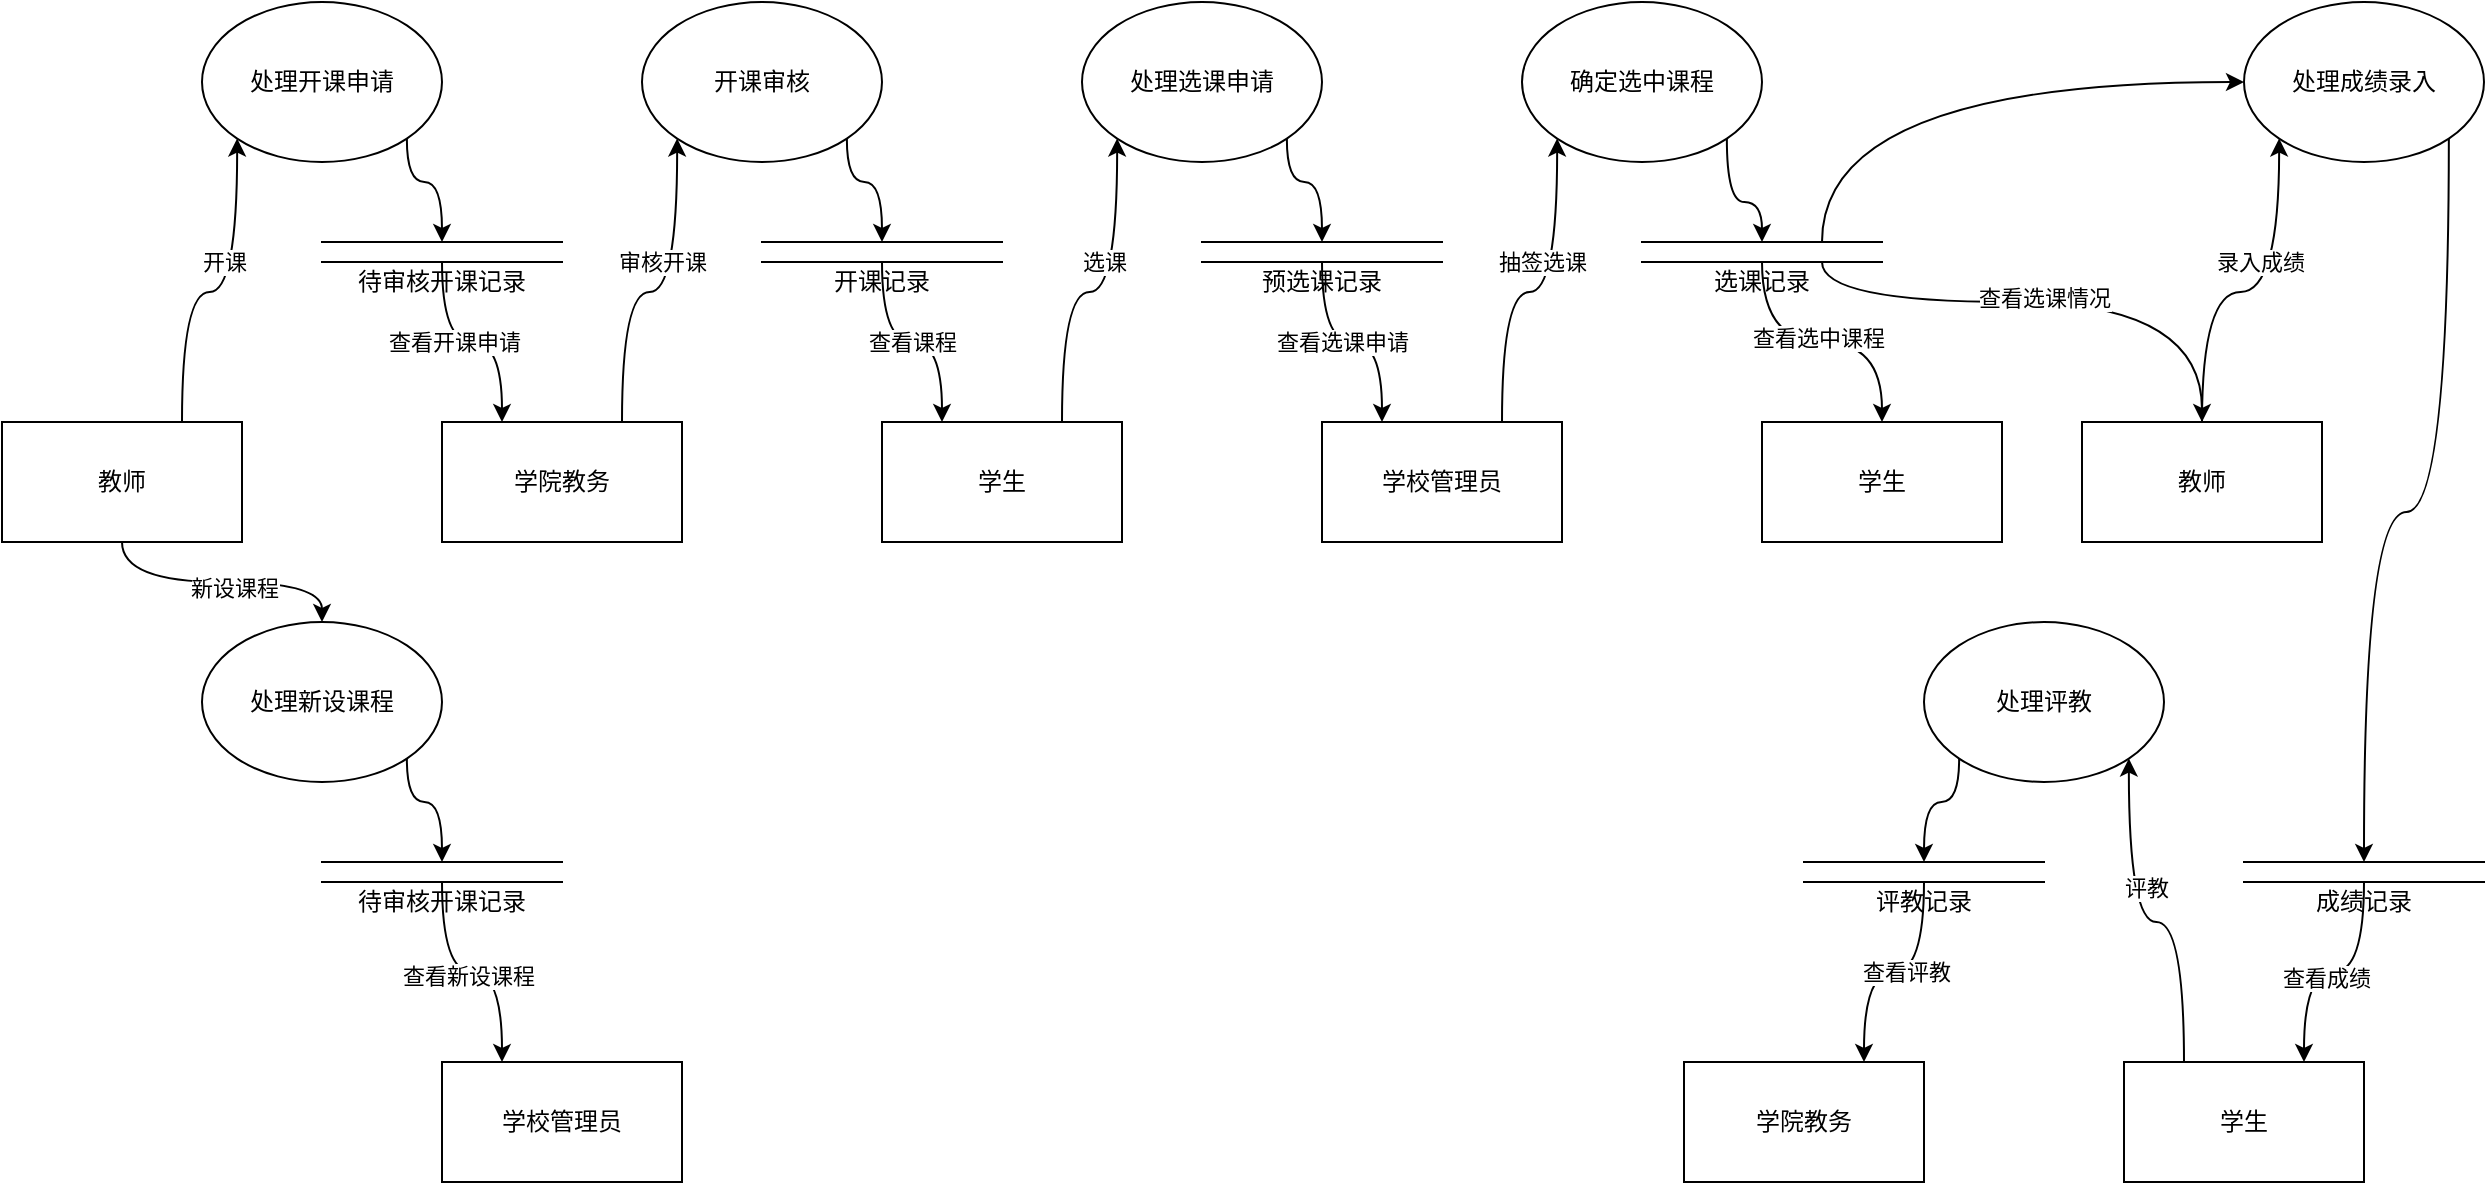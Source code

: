 <mxfile version="24.7.17">
  <diagram id="C5RBs43oDa-KdzZeNtuy" name="Page-1">
    <mxGraphModel dx="1194" dy="824" grid="1" gridSize="10" guides="1" tooltips="1" connect="1" arrows="1" fold="1" page="1" pageScale="1" pageWidth="1169" pageHeight="827" math="0" shadow="0">
      <root>
        <mxCell id="WIyWlLk6GJQsqaUBKTNV-0" />
        <mxCell id="WIyWlLk6GJQsqaUBKTNV-1" parent="WIyWlLk6GJQsqaUBKTNV-0" />
        <mxCell id="w6sRyr5rk-wQDd2xxj7X-36" style="edgeStyle=orthogonalEdgeStyle;rounded=0;orthogonalLoop=1;jettySize=auto;html=1;exitX=1;exitY=1;exitDx=0;exitDy=0;entryX=0.5;entryY=0;entryDx=0;entryDy=0;curved=1;fontFamily=宋体-简;" parent="WIyWlLk6GJQsqaUBKTNV-1" source="w6sRyr5rk-wQDd2xxj7X-29" target="w6sRyr5rk-wQDd2xxj7X-34" edge="1">
          <mxGeometry relative="1" as="geometry">
            <Array as="points">
              <mxPoint x="242" y="130" />
              <mxPoint x="260" y="130" />
            </Array>
          </mxGeometry>
        </mxCell>
        <mxCell id="w6sRyr5rk-wQDd2xxj7X-30" value="开课审核" style="ellipse;whiteSpace=wrap;html=1;fontFamily=宋体-简;" parent="WIyWlLk6GJQsqaUBKTNV-1" vertex="1">
          <mxGeometry x="360" y="40" width="120" height="80" as="geometry" />
        </mxCell>
        <mxCell id="w6sRyr5rk-wQDd2xxj7X-34" value="&lt;div&gt;&lt;br&gt;&lt;/div&gt;&lt;div&gt;&lt;br&gt;&lt;/div&gt;&lt;div&gt;待审核开课记录&lt;/div&gt;" style="shape=partialRectangle;whiteSpace=wrap;html=1;left=0;right=0;fillColor=none;fontFamily=宋体-简;" parent="WIyWlLk6GJQsqaUBKTNV-1" vertex="1">
          <mxGeometry x="200" y="160" width="120" height="10" as="geometry" />
        </mxCell>
        <mxCell id="w6sRyr5rk-wQDd2xxj7X-56" style="edgeStyle=orthogonalEdgeStyle;rounded=0;orthogonalLoop=1;jettySize=auto;html=1;exitX=0.5;exitY=1;exitDx=0;exitDy=0;entryX=0.25;entryY=0;entryDx=0;entryDy=0;curved=1;fontFamily=宋体-简;" parent="WIyWlLk6GJQsqaUBKTNV-1" source="w6sRyr5rk-wQDd2xxj7X-42" target="w6sRyr5rk-wQDd2xxj7X-55" edge="1">
          <mxGeometry relative="1" as="geometry" />
        </mxCell>
        <mxCell id="w6sRyr5rk-wQDd2xxj7X-58" value="查看课程" style="edgeLabel;html=1;align=center;verticalAlign=middle;resizable=0;points=[];fontFamily=宋体-简;" parent="w6sRyr5rk-wQDd2xxj7X-56" vertex="1" connectable="0">
          <mxGeometry relative="1" as="geometry">
            <mxPoint as="offset" />
          </mxGeometry>
        </mxCell>
        <mxCell id="w6sRyr5rk-wQDd2xxj7X-42" value="&lt;div&gt;&lt;br&gt;&lt;/div&gt;&lt;div&gt;&lt;br&gt;&lt;/div&gt;&lt;div&gt;开课记录&lt;/div&gt;" style="shape=partialRectangle;whiteSpace=wrap;html=1;left=0;right=0;fillColor=none;fontFamily=宋体-简;" parent="WIyWlLk6GJQsqaUBKTNV-1" vertex="1">
          <mxGeometry x="420" y="160" width="120" height="10" as="geometry" />
        </mxCell>
        <mxCell id="w6sRyr5rk-wQDd2xxj7X-44" value="学院教务" style="rounded=0;whiteSpace=wrap;html=1;fontFamily=宋体-简;" parent="WIyWlLk6GJQsqaUBKTNV-1" vertex="1">
          <mxGeometry x="260" y="250" width="120" height="60" as="geometry" />
        </mxCell>
        <mxCell id="w6sRyr5rk-wQDd2xxj7X-45" style="edgeStyle=orthogonalEdgeStyle;rounded=0;orthogonalLoop=1;jettySize=auto;html=1;exitX=0.75;exitY=0;exitDx=0;exitDy=0;entryX=0;entryY=1;entryDx=0;entryDy=0;curved=1;fontFamily=宋体-简;" parent="WIyWlLk6GJQsqaUBKTNV-1" source="w6sRyr5rk-wQDd2xxj7X-44" target="w6sRyr5rk-wQDd2xxj7X-30" edge="1">
          <mxGeometry relative="1" as="geometry" />
        </mxCell>
        <mxCell id="w6sRyr5rk-wQDd2xxj7X-46" value="审核开课" style="edgeLabel;html=1;align=center;verticalAlign=middle;resizable=0;points=[];fontFamily=宋体-简;" parent="w6sRyr5rk-wQDd2xxj7X-45" vertex="1" connectable="0">
          <mxGeometry x="0.143" y="6" relative="1" as="geometry">
            <mxPoint x="-2" y="-11" as="offset" />
          </mxGeometry>
        </mxCell>
        <mxCell id="w6sRyr5rk-wQDd2xxj7X-47" style="edgeStyle=orthogonalEdgeStyle;rounded=0;orthogonalLoop=1;jettySize=auto;html=1;exitX=0.5;exitY=1;exitDx=0;exitDy=0;entryX=0.25;entryY=0;entryDx=0;entryDy=0;curved=1;fontFamily=宋体-简;" parent="WIyWlLk6GJQsqaUBKTNV-1" source="w6sRyr5rk-wQDd2xxj7X-34" target="w6sRyr5rk-wQDd2xxj7X-44" edge="1">
          <mxGeometry relative="1" as="geometry" />
        </mxCell>
        <mxCell id="w6sRyr5rk-wQDd2xxj7X-51" value="查看开课申请" style="edgeLabel;html=1;align=center;verticalAlign=middle;resizable=0;points=[];fontFamily=宋体-简;" parent="w6sRyr5rk-wQDd2xxj7X-47" vertex="1" connectable="0">
          <mxGeometry relative="1" as="geometry">
            <mxPoint x="-9" as="offset" />
          </mxGeometry>
        </mxCell>
        <mxCell id="w6sRyr5rk-wQDd2xxj7X-61" style="edgeStyle=orthogonalEdgeStyle;rounded=0;orthogonalLoop=1;jettySize=auto;html=1;exitX=0.75;exitY=0;exitDx=0;exitDy=0;entryX=0;entryY=1;entryDx=0;entryDy=0;curved=1;fontFamily=宋体-简;" parent="WIyWlLk6GJQsqaUBKTNV-1" source="w6sRyr5rk-wQDd2xxj7X-55" target="w6sRyr5rk-wQDd2xxj7X-60" edge="1">
          <mxGeometry relative="1" as="geometry" />
        </mxCell>
        <mxCell id="e8BeMELJpszKNNS3v1wj-13" value="选课" style="edgeLabel;html=1;align=center;verticalAlign=middle;resizable=0;points=[];fontFamily=宋体-简;" parent="w6sRyr5rk-wQDd2xxj7X-61" vertex="1" connectable="0">
          <mxGeometry x="-0.027" y="5" relative="1" as="geometry">
            <mxPoint x="3" y="-10" as="offset" />
          </mxGeometry>
        </mxCell>
        <mxCell id="w6sRyr5rk-wQDd2xxj7X-55" value="学生" style="rounded=0;whiteSpace=wrap;html=1;fontFamily=宋体-简;" parent="WIyWlLk6GJQsqaUBKTNV-1" vertex="1">
          <mxGeometry x="480" y="250" width="120" height="60" as="geometry" />
        </mxCell>
        <mxCell id="w6sRyr5rk-wQDd2xxj7X-64" style="edgeStyle=orthogonalEdgeStyle;rounded=0;orthogonalLoop=1;jettySize=auto;html=1;exitX=0.5;exitY=1;exitDx=0;exitDy=0;entryX=0.25;entryY=0;entryDx=0;entryDy=0;curved=1;fontFamily=宋体-简;" parent="WIyWlLk6GJQsqaUBKTNV-1" source="w6sRyr5rk-wQDd2xxj7X-59" target="w6sRyr5rk-wQDd2xxj7X-63" edge="1">
          <mxGeometry relative="1" as="geometry" />
        </mxCell>
        <mxCell id="w6sRyr5rk-wQDd2xxj7X-65" value="查看选课申请" style="edgeLabel;html=1;align=center;verticalAlign=middle;resizable=0;points=[];fontFamily=宋体-简;" parent="w6sRyr5rk-wQDd2xxj7X-64" vertex="1" connectable="0">
          <mxGeometry relative="1" as="geometry">
            <mxPoint x="-5" as="offset" />
          </mxGeometry>
        </mxCell>
        <mxCell id="w6sRyr5rk-wQDd2xxj7X-59" value="&lt;div&gt;&lt;br&gt;&lt;/div&gt;&lt;div&gt;&lt;br&gt;&lt;/div&gt;&lt;div&gt;预选课记录&lt;/div&gt;" style="shape=partialRectangle;whiteSpace=wrap;html=1;left=0;right=0;fillColor=none;fontFamily=宋体-简;" parent="WIyWlLk6GJQsqaUBKTNV-1" vertex="1">
          <mxGeometry x="640" y="160" width="120" height="10" as="geometry" />
        </mxCell>
        <mxCell id="w6sRyr5rk-wQDd2xxj7X-62" style="edgeStyle=orthogonalEdgeStyle;rounded=0;orthogonalLoop=1;jettySize=auto;html=1;exitX=1;exitY=1;exitDx=0;exitDy=0;entryX=0.5;entryY=0;entryDx=0;entryDy=0;curved=1;fontFamily=宋体-简;" parent="WIyWlLk6GJQsqaUBKTNV-1" source="w6sRyr5rk-wQDd2xxj7X-60" target="w6sRyr5rk-wQDd2xxj7X-59" edge="1">
          <mxGeometry relative="1" as="geometry">
            <Array as="points">
              <mxPoint x="682" y="130" />
              <mxPoint x="700" y="130" />
            </Array>
          </mxGeometry>
        </mxCell>
        <mxCell id="w6sRyr5rk-wQDd2xxj7X-60" value="处理选课申请" style="ellipse;whiteSpace=wrap;html=1;fontFamily=宋体-简;" parent="WIyWlLk6GJQsqaUBKTNV-1" vertex="1">
          <mxGeometry x="580" y="40" width="120" height="80" as="geometry" />
        </mxCell>
        <mxCell id="w6sRyr5rk-wQDd2xxj7X-69" style="edgeStyle=orthogonalEdgeStyle;rounded=0;orthogonalLoop=1;jettySize=auto;html=1;exitX=0.75;exitY=0;exitDx=0;exitDy=0;entryX=0;entryY=1;entryDx=0;entryDy=0;curved=1;fontFamily=宋体-简;" parent="WIyWlLk6GJQsqaUBKTNV-1" source="w6sRyr5rk-wQDd2xxj7X-63" target="w6sRyr5rk-wQDd2xxj7X-68" edge="1">
          <mxGeometry relative="1" as="geometry" />
        </mxCell>
        <mxCell id="w6sRyr5rk-wQDd2xxj7X-70" value="抽签选课" style="edgeLabel;html=1;align=center;verticalAlign=middle;resizable=0;points=[];fontFamily=宋体-简;" parent="w6sRyr5rk-wQDd2xxj7X-69" vertex="1" connectable="0">
          <mxGeometry x="-0.213" relative="1" as="geometry">
            <mxPoint x="18" y="-15" as="offset" />
          </mxGeometry>
        </mxCell>
        <mxCell id="w6sRyr5rk-wQDd2xxj7X-63" value="学校管理员" style="rounded=0;whiteSpace=wrap;html=1;fontFamily=宋体-简;" parent="WIyWlLk6GJQsqaUBKTNV-1" vertex="1">
          <mxGeometry x="700" y="250" width="120" height="60" as="geometry" />
        </mxCell>
        <mxCell id="w6sRyr5rk-wQDd2xxj7X-72" style="edgeStyle=orthogonalEdgeStyle;rounded=0;orthogonalLoop=1;jettySize=auto;html=1;exitX=1;exitY=1;exitDx=0;exitDy=0;entryX=0.5;entryY=0;entryDx=0;entryDy=0;curved=1;fontFamily=宋体-简;" parent="WIyWlLk6GJQsqaUBKTNV-1" source="w6sRyr5rk-wQDd2xxj7X-68" target="w6sRyr5rk-wQDd2xxj7X-71" edge="1">
          <mxGeometry relative="1" as="geometry" />
        </mxCell>
        <mxCell id="w6sRyr5rk-wQDd2xxj7X-68" value="确定选中课程" style="ellipse;whiteSpace=wrap;html=1;fontFamily=宋体-简;" parent="WIyWlLk6GJQsqaUBKTNV-1" vertex="1">
          <mxGeometry x="800" y="40" width="120" height="80" as="geometry" />
        </mxCell>
        <mxCell id="w6sRyr5rk-wQDd2xxj7X-107" style="edgeStyle=orthogonalEdgeStyle;rounded=0;orthogonalLoop=1;jettySize=auto;html=1;exitX=0.75;exitY=0;exitDx=0;exitDy=0;entryX=0;entryY=0.5;entryDx=0;entryDy=0;curved=1;fontFamily=宋体-简;" parent="WIyWlLk6GJQsqaUBKTNV-1" source="w6sRyr5rk-wQDd2xxj7X-71" target="w6sRyr5rk-wQDd2xxj7X-103" edge="1">
          <mxGeometry relative="1" as="geometry" />
        </mxCell>
        <mxCell id="w6sRyr5rk-wQDd2xxj7X-109" style="edgeStyle=orthogonalEdgeStyle;rounded=0;orthogonalLoop=1;jettySize=auto;html=1;exitX=0.5;exitY=1;exitDx=0;exitDy=0;entryX=0.5;entryY=0;entryDx=0;entryDy=0;curved=1;fontFamily=宋体-简;" parent="WIyWlLk6GJQsqaUBKTNV-1" source="w6sRyr5rk-wQDd2xxj7X-71" target="w6sRyr5rk-wQDd2xxj7X-108" edge="1">
          <mxGeometry relative="1" as="geometry" />
        </mxCell>
        <mxCell id="w6sRyr5rk-wQDd2xxj7X-110" value="查看选中课程" style="edgeLabel;html=1;align=center;verticalAlign=middle;resizable=0;points=[];fontFamily=宋体-简;" parent="w6sRyr5rk-wQDd2xxj7X-109" vertex="1" connectable="0">
          <mxGeometry x="-0.029" y="2" relative="1" as="geometry">
            <mxPoint as="offset" />
          </mxGeometry>
        </mxCell>
        <mxCell id="w6sRyr5rk-wQDd2xxj7X-71" value="&lt;div&gt;&lt;br&gt;&lt;/div&gt;&lt;div&gt;&lt;br&gt;&lt;/div&gt;&lt;div&gt;选课记录&lt;/div&gt;" style="shape=partialRectangle;whiteSpace=wrap;html=1;left=0;right=0;fillColor=none;fontFamily=宋体-简;" parent="WIyWlLk6GJQsqaUBKTNV-1" vertex="1">
          <mxGeometry x="860" y="160" width="120" height="10" as="geometry" />
        </mxCell>
        <mxCell id="w6sRyr5rk-wQDd2xxj7X-29" value="处理开课申请" style="ellipse;whiteSpace=wrap;html=1;fontFamily=宋体-简;" parent="WIyWlLk6GJQsqaUBKTNV-1" vertex="1">
          <mxGeometry x="140" y="40" width="120" height="80" as="geometry" />
        </mxCell>
        <mxCell id="w6sRyr5rk-wQDd2xxj7X-76" style="edgeStyle=orthogonalEdgeStyle;rounded=0;orthogonalLoop=1;jettySize=auto;html=1;exitX=0.75;exitY=0;exitDx=0;exitDy=0;entryX=0;entryY=1;entryDx=0;entryDy=0;curved=1;fontFamily=宋体-简;" parent="WIyWlLk6GJQsqaUBKTNV-1" source="w6sRyr5rk-wQDd2xxj7X-75" target="w6sRyr5rk-wQDd2xxj7X-29" edge="1">
          <mxGeometry relative="1" as="geometry" />
        </mxCell>
        <mxCell id="w6sRyr5rk-wQDd2xxj7X-77" value="开课" style="edgeLabel;html=1;align=center;verticalAlign=middle;resizable=0;points=[];fontFamily=宋体-简;" parent="w6sRyr5rk-wQDd2xxj7X-76" vertex="1" connectable="0">
          <mxGeometry x="0.045" y="2" relative="1" as="geometry">
            <mxPoint x="-3" y="-13" as="offset" />
          </mxGeometry>
        </mxCell>
        <mxCell id="w6sRyr5rk-wQDd2xxj7X-75" value="教师" style="rounded=0;whiteSpace=wrap;html=1;fontFamily=宋体-简;" parent="WIyWlLk6GJQsqaUBKTNV-1" vertex="1">
          <mxGeometry x="40" y="250" width="120" height="60" as="geometry" />
        </mxCell>
        <mxCell id="w6sRyr5rk-wQDd2xxj7X-78" style="edgeStyle=orthogonalEdgeStyle;rounded=0;orthogonalLoop=1;jettySize=auto;html=1;exitX=1;exitY=1;exitDx=0;exitDy=0;entryX=0.5;entryY=0;entryDx=0;entryDy=0;curved=1;fontFamily=宋体-简;" parent="WIyWlLk6GJQsqaUBKTNV-1" source="w6sRyr5rk-wQDd2xxj7X-103" target="w6sRyr5rk-wQDd2xxj7X-81" edge="1">
          <mxGeometry relative="1" as="geometry" />
        </mxCell>
        <mxCell id="w6sRyr5rk-wQDd2xxj7X-79" style="edgeStyle=orthogonalEdgeStyle;rounded=0;orthogonalLoop=1;jettySize=auto;html=1;exitX=0;exitY=1;exitDx=0;exitDy=0;entryX=0.5;entryY=0;entryDx=0;entryDy=0;curved=1;fontFamily=宋体-简;" parent="WIyWlLk6GJQsqaUBKTNV-1" source="w6sRyr5rk-wQDd2xxj7X-80" target="w6sRyr5rk-wQDd2xxj7X-84" edge="1">
          <mxGeometry relative="1" as="geometry">
            <Array as="points">
              <mxPoint x="1019" y="440" />
              <mxPoint x="1001" y="440" />
            </Array>
          </mxGeometry>
        </mxCell>
        <mxCell id="w6sRyr5rk-wQDd2xxj7X-80" value="处理评教" style="ellipse;whiteSpace=wrap;html=1;fontFamily=宋体-简;" parent="WIyWlLk6GJQsqaUBKTNV-1" vertex="1">
          <mxGeometry x="1001" y="350" width="120" height="80" as="geometry" />
        </mxCell>
        <mxCell id="w6sRyr5rk-wQDd2xxj7X-81" value="&lt;div&gt;&lt;br&gt;&lt;/div&gt;&lt;div&gt;&lt;br&gt;&lt;/div&gt;&lt;div&gt;成绩记录&lt;/div&gt;" style="shape=partialRectangle;whiteSpace=wrap;html=1;left=0;right=0;fillColor=none;fontFamily=宋体-简;" parent="WIyWlLk6GJQsqaUBKTNV-1" vertex="1">
          <mxGeometry x="1161" y="470" width="120" height="10" as="geometry" />
        </mxCell>
        <mxCell id="w6sRyr5rk-wQDd2xxj7X-82" style="edgeStyle=orthogonalEdgeStyle;rounded=0;orthogonalLoop=1;jettySize=auto;html=1;exitX=0.5;exitY=1;exitDx=0;exitDy=0;entryX=0.75;entryY=0;entryDx=0;entryDy=0;curved=1;fontFamily=宋体-简;" parent="WIyWlLk6GJQsqaUBKTNV-1" source="w6sRyr5rk-wQDd2xxj7X-84" target="w6sRyr5rk-wQDd2xxj7X-91" edge="1">
          <mxGeometry relative="1" as="geometry" />
        </mxCell>
        <mxCell id="w6sRyr5rk-wQDd2xxj7X-83" value="查看评教" style="edgeLabel;html=1;align=center;verticalAlign=middle;resizable=0;points=[];fontFamily=宋体-简;" parent="w6sRyr5rk-wQDd2xxj7X-82" vertex="1" connectable="0">
          <mxGeometry x="-0.1" relative="1" as="geometry">
            <mxPoint as="offset" />
          </mxGeometry>
        </mxCell>
        <mxCell id="w6sRyr5rk-wQDd2xxj7X-84" value="&lt;div&gt;&lt;br&gt;&lt;/div&gt;&lt;div&gt;&lt;br&gt;&lt;/div&gt;&lt;div&gt;评教记录&lt;/div&gt;" style="shape=partialRectangle;whiteSpace=wrap;html=1;left=0;right=0;fillColor=none;fontFamily=宋体-简;" parent="WIyWlLk6GJQsqaUBKTNV-1" vertex="1">
          <mxGeometry x="941" y="470" width="120" height="10" as="geometry" />
        </mxCell>
        <mxCell id="w6sRyr5rk-wQDd2xxj7X-85" value="学生" style="rounded=0;whiteSpace=wrap;html=1;fontFamily=宋体-简;" parent="WIyWlLk6GJQsqaUBKTNV-1" vertex="1">
          <mxGeometry x="1101" y="570" width="120" height="60" as="geometry" />
        </mxCell>
        <mxCell id="w6sRyr5rk-wQDd2xxj7X-86" style="edgeStyle=orthogonalEdgeStyle;rounded=0;orthogonalLoop=1;jettySize=auto;html=1;exitX=0.25;exitY=0;exitDx=0;exitDy=0;entryX=1;entryY=1;entryDx=0;entryDy=0;curved=1;fontFamily=宋体-简;" parent="WIyWlLk6GJQsqaUBKTNV-1" source="w6sRyr5rk-wQDd2xxj7X-85" target="w6sRyr5rk-wQDd2xxj7X-80" edge="1">
          <mxGeometry relative="1" as="geometry">
            <mxPoint x="851" y="550" as="sourcePoint" />
          </mxGeometry>
        </mxCell>
        <mxCell id="w6sRyr5rk-wQDd2xxj7X-87" value="评教" style="edgeLabel;html=1;align=center;verticalAlign=middle;resizable=0;points=[];fontFamily=宋体-简;" parent="w6sRyr5rk-wQDd2xxj7X-86" vertex="1" connectable="0">
          <mxGeometry x="0.143" y="6" relative="1" as="geometry">
            <mxPoint x="14" y="-12" as="offset" />
          </mxGeometry>
        </mxCell>
        <mxCell id="w6sRyr5rk-wQDd2xxj7X-88" style="edgeStyle=orthogonalEdgeStyle;rounded=0;orthogonalLoop=1;jettySize=auto;html=1;exitX=0.5;exitY=1;exitDx=0;exitDy=0;curved=1;fontFamily=宋体-简;entryX=0.75;entryY=0;entryDx=0;entryDy=0;" parent="WIyWlLk6GJQsqaUBKTNV-1" source="w6sRyr5rk-wQDd2xxj7X-81" target="w6sRyr5rk-wQDd2xxj7X-85" edge="1">
          <mxGeometry relative="1" as="geometry">
            <mxPoint x="1143" y="559" as="targetPoint" />
          </mxGeometry>
        </mxCell>
        <mxCell id="w6sRyr5rk-wQDd2xxj7X-89" value="查看成绩" style="edgeLabel;html=1;align=center;verticalAlign=middle;resizable=0;points=[];fontFamily=宋体-简;" parent="w6sRyr5rk-wQDd2xxj7X-88" vertex="1" connectable="0">
          <mxGeometry x="0.076" y="3" relative="1" as="geometry">
            <mxPoint as="offset" />
          </mxGeometry>
        </mxCell>
        <mxCell id="w6sRyr5rk-wQDd2xxj7X-91" value="学院教务" style="rounded=0;whiteSpace=wrap;html=1;fontFamily=宋体-简;" parent="WIyWlLk6GJQsqaUBKTNV-1" vertex="1">
          <mxGeometry x="881" y="570" width="120" height="60" as="geometry" />
        </mxCell>
        <mxCell id="w6sRyr5rk-wQDd2xxj7X-103" value="处理成绩录入" style="ellipse;whiteSpace=wrap;html=1;fontFamily=宋体-简;" parent="WIyWlLk6GJQsqaUBKTNV-1" vertex="1">
          <mxGeometry x="1161" y="40" width="120" height="80" as="geometry" />
        </mxCell>
        <mxCell id="w6sRyr5rk-wQDd2xxj7X-104" style="edgeStyle=orthogonalEdgeStyle;rounded=0;orthogonalLoop=1;jettySize=auto;html=1;exitX=0.5;exitY=0;exitDx=0;exitDy=0;entryX=0;entryY=1;entryDx=0;entryDy=0;curved=1;fontFamily=宋体-简;" parent="WIyWlLk6GJQsqaUBKTNV-1" source="w6sRyr5rk-wQDd2xxj7X-106" target="w6sRyr5rk-wQDd2xxj7X-103" edge="1">
          <mxGeometry relative="1" as="geometry" />
        </mxCell>
        <mxCell id="w6sRyr5rk-wQDd2xxj7X-105" value="录入成绩" style="edgeLabel;html=1;align=center;verticalAlign=middle;resizable=0;points=[];fontFamily=宋体-简;" parent="w6sRyr5rk-wQDd2xxj7X-104" vertex="1" connectable="0">
          <mxGeometry x="0.045" y="2" relative="1" as="geometry">
            <mxPoint y="-13" as="offset" />
          </mxGeometry>
        </mxCell>
        <mxCell id="w6sRyr5rk-wQDd2xxj7X-106" value="教师" style="rounded=0;whiteSpace=wrap;html=1;fontFamily=宋体-简;" parent="WIyWlLk6GJQsqaUBKTNV-1" vertex="1">
          <mxGeometry x="1080" y="250" width="120" height="60" as="geometry" />
        </mxCell>
        <mxCell id="w6sRyr5rk-wQDd2xxj7X-108" value="学生" style="rounded=0;whiteSpace=wrap;html=1;fontFamily=宋体-简;" parent="WIyWlLk6GJQsqaUBKTNV-1" vertex="1">
          <mxGeometry x="920" y="250" width="120" height="60" as="geometry" />
        </mxCell>
        <mxCell id="w6sRyr5rk-wQDd2xxj7X-112" style="edgeStyle=orthogonalEdgeStyle;rounded=0;orthogonalLoop=1;jettySize=auto;html=1;exitX=0.5;exitY=1;exitDx=0;exitDy=0;curved=1;fontFamily=宋体-简;entryX=0.5;entryY=0;entryDx=0;entryDy=0;" parent="WIyWlLk6GJQsqaUBKTNV-1" source="w6sRyr5rk-wQDd2xxj7X-75" target="w6sRyr5rk-wQDd2xxj7X-116" edge="1">
          <mxGeometry relative="1" as="geometry">
            <mxPoint x="160" y="280" as="targetPoint" />
          </mxGeometry>
        </mxCell>
        <mxCell id="e8BeMELJpszKNNS3v1wj-7" value="新设课程" style="edgeLabel;html=1;align=center;verticalAlign=middle;resizable=0;points=[];fontFamily=宋体-简;" parent="w6sRyr5rk-wQDd2xxj7X-112" vertex="1" connectable="0">
          <mxGeometry x="0.089" y="-3" relative="1" as="geometry">
            <mxPoint as="offset" />
          </mxGeometry>
        </mxCell>
        <mxCell id="w6sRyr5rk-wQDd2xxj7X-116" value="处理新设课程" style="ellipse;whiteSpace=wrap;html=1;fontFamily=宋体-简;" parent="WIyWlLk6GJQsqaUBKTNV-1" vertex="1">
          <mxGeometry x="140" y="350" width="120" height="80" as="geometry" />
        </mxCell>
        <mxCell id="w6sRyr5rk-wQDd2xxj7X-117" style="edgeStyle=orthogonalEdgeStyle;rounded=0;orthogonalLoop=1;jettySize=auto;html=1;exitX=0.25;exitY=0;exitDx=0;exitDy=0;entryX=0.5;entryY=1;entryDx=0;entryDy=0;curved=1;fontFamily=宋体-简;startArrow=classic;startFill=1;endArrow=none;endFill=0;" parent="WIyWlLk6GJQsqaUBKTNV-1" source="w6sRyr5rk-wQDd2xxj7X-119" target="e8BeMELJpszKNNS3v1wj-8" edge="1">
          <mxGeometry relative="1" as="geometry" />
        </mxCell>
        <mxCell id="w6sRyr5rk-wQDd2xxj7X-118" value="查看新设课程" style="edgeLabel;html=1;align=center;verticalAlign=middle;resizable=0;points=[];fontFamily=宋体-简;" parent="w6sRyr5rk-wQDd2xxj7X-117" vertex="1" connectable="0">
          <mxGeometry x="0.045" y="2" relative="1" as="geometry">
            <mxPoint as="offset" />
          </mxGeometry>
        </mxCell>
        <mxCell id="w6sRyr5rk-wQDd2xxj7X-119" value="学校管理员" style="rounded=0;whiteSpace=wrap;html=1;fontFamily=宋体-简;" parent="WIyWlLk6GJQsqaUBKTNV-1" vertex="1">
          <mxGeometry x="260" y="570" width="120" height="60" as="geometry" />
        </mxCell>
        <mxCell id="e8BeMELJpszKNNS3v1wj-5" style="edgeStyle=orthogonalEdgeStyle;rounded=0;orthogonalLoop=1;jettySize=auto;html=1;exitX=0.75;exitY=1;exitDx=0;exitDy=0;entryX=0.5;entryY=0;entryDx=0;entryDy=0;curved=1;fontFamily=宋体-简;" parent="WIyWlLk6GJQsqaUBKTNV-1" source="w6sRyr5rk-wQDd2xxj7X-71" target="w6sRyr5rk-wQDd2xxj7X-106" edge="1">
          <mxGeometry relative="1" as="geometry">
            <mxPoint x="1150" y="180" as="sourcePoint" />
            <mxPoint x="1210" y="260" as="targetPoint" />
            <Array as="points">
              <mxPoint x="1140" y="190" />
              <mxPoint x="1420" y="190" />
            </Array>
          </mxGeometry>
        </mxCell>
        <mxCell id="e8BeMELJpszKNNS3v1wj-6" value="查看选课情况" style="edgeLabel;html=1;align=center;verticalAlign=middle;resizable=0;points=[];fontFamily=宋体-简;" parent="e8BeMELJpszKNNS3v1wj-5" vertex="1" connectable="0">
          <mxGeometry x="-0.029" y="2" relative="1" as="geometry">
            <mxPoint as="offset" />
          </mxGeometry>
        </mxCell>
        <mxCell id="e8BeMELJpszKNNS3v1wj-8" value="&lt;div&gt;&lt;br&gt;&lt;/div&gt;&lt;div&gt;&lt;br&gt;&lt;/div&gt;&lt;div&gt;待审核开课记录&lt;/div&gt;" style="shape=partialRectangle;whiteSpace=wrap;html=1;left=0;right=0;fillColor=none;fontFamily=宋体-简;" parent="WIyWlLk6GJQsqaUBKTNV-1" vertex="1">
          <mxGeometry x="200" y="470" width="120" height="10" as="geometry" />
        </mxCell>
        <mxCell id="e8BeMELJpszKNNS3v1wj-10" style="edgeStyle=orthogonalEdgeStyle;rounded=0;orthogonalLoop=1;jettySize=auto;html=1;exitX=1;exitY=1;exitDx=0;exitDy=0;entryX=0.5;entryY=0;entryDx=0;entryDy=0;curved=1;fontFamily=宋体-简;" parent="WIyWlLk6GJQsqaUBKTNV-1" source="w6sRyr5rk-wQDd2xxj7X-30" target="w6sRyr5rk-wQDd2xxj7X-42" edge="1">
          <mxGeometry relative="1" as="geometry">
            <mxPoint x="462" y="108" as="sourcePoint" />
            <mxPoint x="480" y="160" as="targetPoint" />
            <Array as="points">
              <mxPoint x="462" y="130" />
              <mxPoint x="480" y="130" />
            </Array>
          </mxGeometry>
        </mxCell>
        <mxCell id="e8BeMELJpszKNNS3v1wj-15" style="edgeStyle=orthogonalEdgeStyle;rounded=0;orthogonalLoop=1;jettySize=auto;html=1;exitX=1;exitY=1;exitDx=0;exitDy=0;entryX=0.5;entryY=0;entryDx=0;entryDy=0;curved=1;fontFamily=宋体-简;" parent="WIyWlLk6GJQsqaUBKTNV-1" source="w6sRyr5rk-wQDd2xxj7X-116" target="e8BeMELJpszKNNS3v1wj-8" edge="1">
          <mxGeometry relative="1" as="geometry">
            <mxPoint x="242" y="418" as="sourcePoint" />
            <mxPoint x="260" y="470" as="targetPoint" />
            <Array as="points">
              <mxPoint x="242" y="440" />
              <mxPoint x="260" y="440" />
            </Array>
          </mxGeometry>
        </mxCell>
      </root>
    </mxGraphModel>
  </diagram>
</mxfile>
